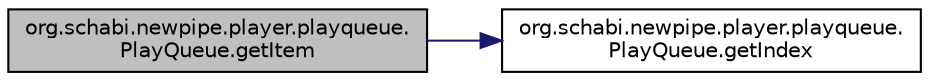 digraph "org.schabi.newpipe.player.playqueue.PlayQueue.getItem"
{
 // LATEX_PDF_SIZE
  edge [fontname="Helvetica",fontsize="10",labelfontname="Helvetica",labelfontsize="10"];
  node [fontname="Helvetica",fontsize="10",shape=record];
  rankdir="LR";
  Node7 [label="org.schabi.newpipe.player.playqueue.\lPlayQueue.getItem",height=0.2,width=0.4,color="black", fillcolor="grey75", style="filled", fontcolor="black",tooltip=" "];
  Node7 -> Node8 [color="midnightblue",fontsize="10",style="solid",fontname="Helvetica"];
  Node8 [label="org.schabi.newpipe.player.playqueue.\lPlayQueue.getIndex",height=0.2,width=0.4,color="black", fillcolor="white", style="filled",URL="$classorg_1_1schabi_1_1newpipe_1_1player_1_1playqueue_1_1_play_queue.html#ac9e20fe09804bfc4247670b6dadb80da",tooltip=" "];
}
